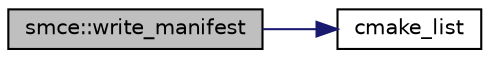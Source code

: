 digraph "smce::write_manifest"
{
 // LATEX_PDF_SIZE
  edge [fontname="Helvetica",fontsize="10",labelfontname="Helvetica",labelfontsize="10"];
  node [fontname="Helvetica",fontsize="10",shape=record];
  rankdir="LR";
  Node1 [label="smce::write_manifest",height=0.2,width=0.4,color="black", fillcolor="grey75", style="filled", fontcolor="black",tooltip=" "];
  Node1 -> Node2 [color="midnightblue",fontsize="10",style="solid",fontname="Helvetica"];
  Node2 [label="cmake_list",height=0.2,width=0.4,color="black", fillcolor="white", style="filled",URL="$_plugin_manifest_8cpp.html#a9aed12249d8642be2daacca6420197db",tooltip=" "];
}
